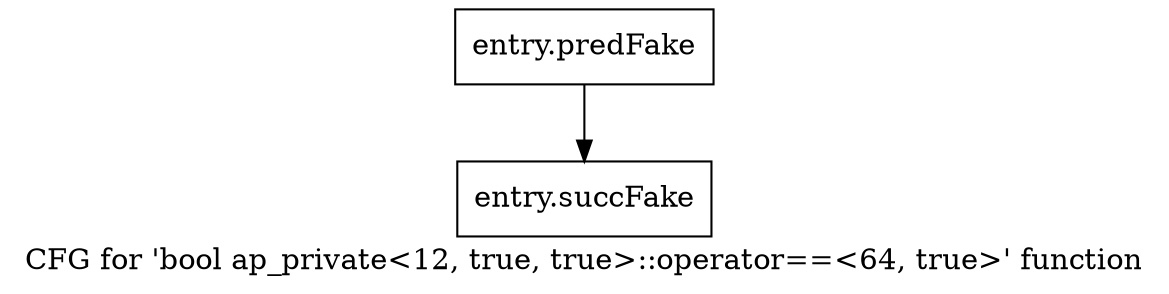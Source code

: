 digraph "CFG for 'bool ap_private\<12, true, true\>::operator==\<64, true\>' function" {
	label="CFG for 'bool ap_private\<12, true, true\>::operator==\<64, true\>' function";

	Node0x3d9a4c0 [shape=record,filename="",linenumber="",label="{entry.predFake}"];
	Node0x3d9a4c0 -> Node0x3ec5140[ callList="" memoryops="" filename="/tools/Xilinx/Vitis_HLS/2022.1/include/etc/ap_private.h" execusionnum="3200"];
	Node0x3ec5140 [shape=record,filename="/tools/Xilinx/Vitis_HLS/2022.1/include/etc/ap_private.h",linenumber="2780",label="{entry.succFake}"];
}
